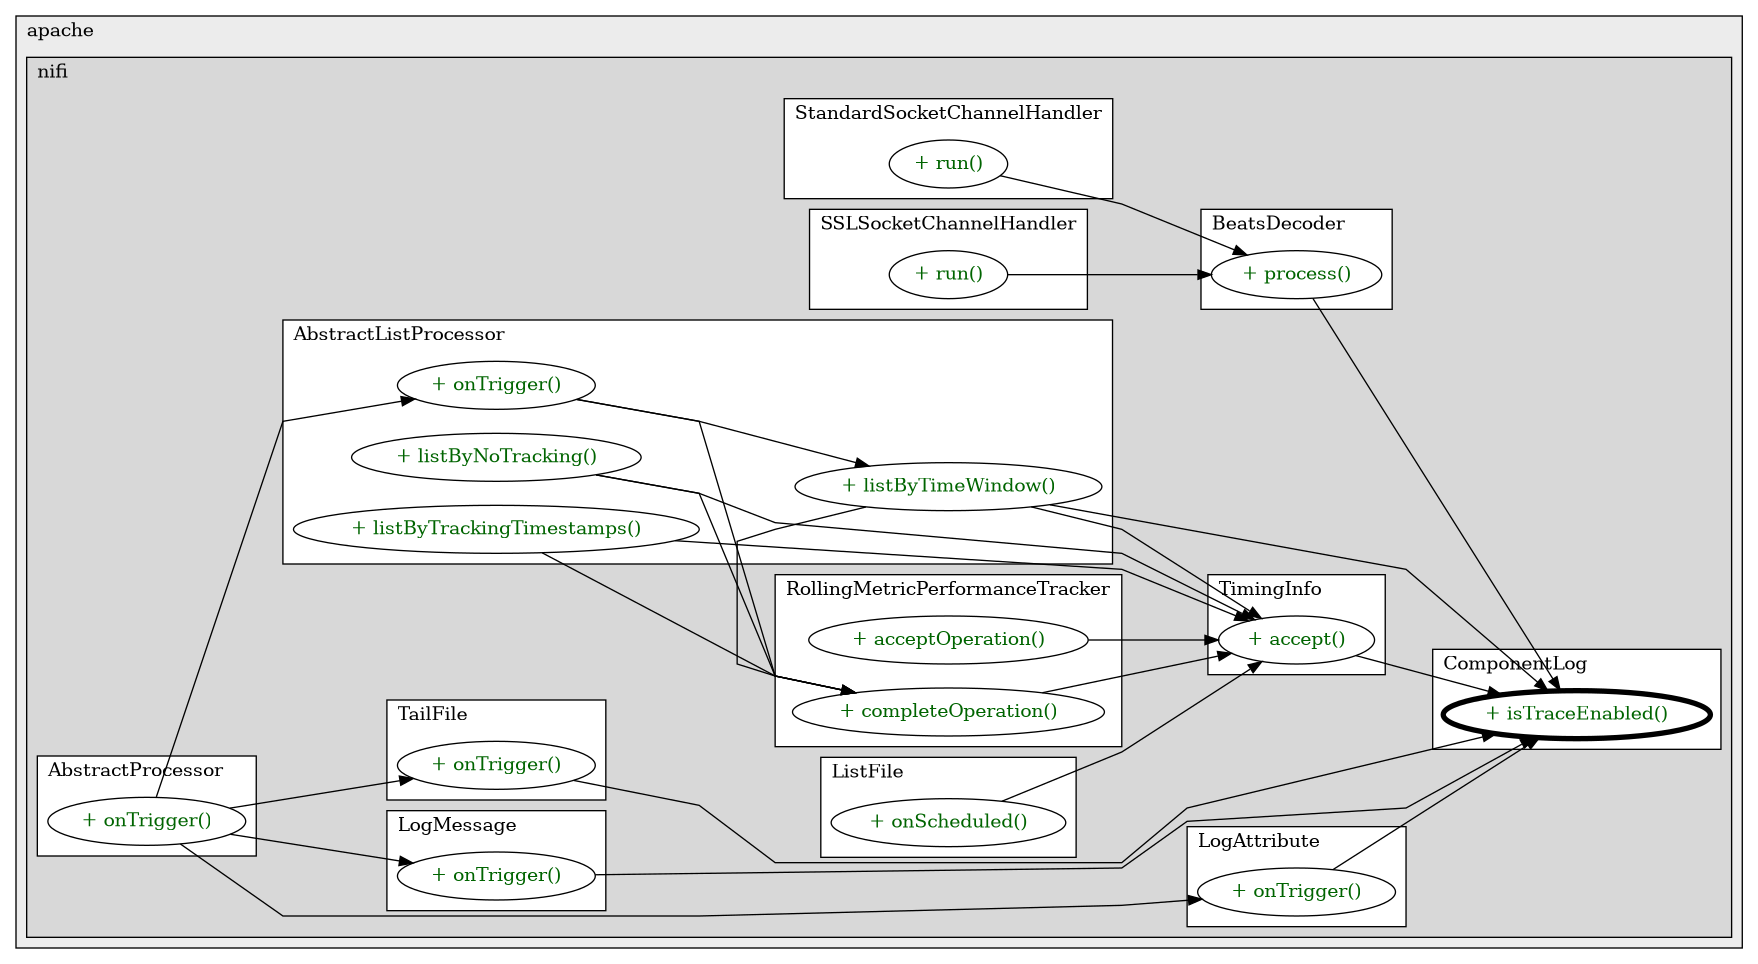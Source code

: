 @startuml

/' diagram meta data start
config=CallConfiguration;
{
  "rootMethod": "org.apache.nifi.logging.ComponentLog#isTraceEnabled()",
  "projectClassification": {
    "searchMode": "OpenProject", // OpenProject, AllProjects
    "includedProjects": "",
    "pathEndKeywords": "*.impl",
    "isClientPath": "",
    "isClientName": "",
    "isTestPath": "",
    "isTestName": "",
    "isMappingPath": "",
    "isMappingName": "",
    "isDataAccessPath": "",
    "isDataAccessName": "",
    "isDataStructurePath": "",
    "isDataStructureName": "",
    "isInterfaceStructuresPath": "",
    "isInterfaceStructuresName": "",
    "isEntryPointPath": "",
    "isEntryPointName": ""
  },
  "graphRestriction": {
    "classPackageExcludeFilter": "",
    "classPackageIncludeFilter": "",
    "classNameExcludeFilter": "",
    "classNameIncludeFilter": "",
    "methodNameExcludeFilter": "",
    "methodNameIncludeFilter": "",
    "removeByInheritance": "", // inheritance/annotation based filtering is done in a second step
    "removeByAnnotation": "",
    "removeByClassPackage": "", // cleanup the graph after inheritance/annotation based filtering is done
    "removeByClassName": "",
    "cutMappings": false,
    "cutEnum": true,
    "cutTests": true,
    "cutClient": true,
    "cutDataAccess": true,
    "cutInterfaceStructures": true,
    "cutDataStructures": true,
    "cutGetterAndSetter": true,
    "cutConstructors": true
  },
  "graphTraversal": {
    "forwardDepth": 3,
    "backwardDepth": 3,
    "classPackageExcludeFilter": "",
    "classPackageIncludeFilter": "",
    "classNameExcludeFilter": "",
    "classNameIncludeFilter": "",
    "methodNameExcludeFilter": "",
    "methodNameIncludeFilter": "",
    "hideMappings": false,
    "hideDataStructures": false,
    "hidePrivateMethods": true,
    "hideInterfaceCalls": true, // indirection: implementation -> interface (is hidden) -> implementation
    "onlyShowApplicationEntryPoints": false // root node is included
  },
  "details": {
    "aggregation": "GroupByClass", // ByClass, GroupByClass, None
    "showMethodParametersTypes": false,
    "showMethodParametersNames": false,
    "showMethodReturnType": false,
    "showPackageLevels": 2,
    "showCallOrder": false,
    "edgeMode": "MethodsOnly", // TypesOnly, MethodsOnly, TypesAndMethods, MethodsAndDirectTypeUsage
    "showDetailedClassStructure": false
  },
  "rootClass": "org.apache.nifi.logging.ComponentLog"
}
diagram meta data end '/



digraph g {
    rankdir="LR"
    splines=polyline
    

'nodes 
subgraph cluster_1411517106 { 
   	label=apache
	labeljust=l
	fillcolor="#ececec"
	style=filled
   
   subgraph cluster_781648802 { 
   	label=nifi
	labeljust=l
	fillcolor="#d8d8d8"
	style=filled
   
   subgraph cluster_1163379933 { 
   	label=StandardSocketChannelHandler
	labeljust=l
	fillcolor=white
	style=filled
   
   StandardSocketChannelHandler889177880XXXrun0[
	label="+ run()"
	style=filled
	fillcolor=white
	tooltip="StandardSocketChannelHandler

null"
	fontcolor=darkgreen
];
} 

subgraph cluster_1298576416 { 
   	label=SSLSocketChannelHandler
	labeljust=l
	fillcolor=white
	style=filled
   
   SSLSocketChannelHandler889177880XXXrun0[
	label="+ run()"
	style=filled
	fillcolor=white
	tooltip="SSLSocketChannelHandler

null"
	fontcolor=darkgreen
];
} 

subgraph cluster_1333728902 { 
   	label=AbstractProcessor
	labeljust=l
	fillcolor=white
	style=filled
   
   AbstractProcessor786985848XXXonTrigger1421322213[
	label="+ onTrigger()"
	style=filled
	fillcolor=white
	tooltip="AbstractProcessor

null"
	fontcolor=darkgreen
];
} 

subgraph cluster_1336242094 { 
   	label=TimingInfo
	labeljust=l
	fillcolor=white
	style=filled
   
   TimingInfo1456223176XXXaccept695942502[
	label="+ accept()"
	style=filled
	fillcolor=white
	tooltip="TimingInfo

null"
	fontcolor=darkgreen
];
} 

subgraph cluster_1456223176 { 
   	label=ListFile
	labeljust=l
	fillcolor=white
	style=filled
   
   ListFile470851760XXXonScheduled135384992[
	label="+ onScheduled()"
	style=filled
	fillcolor=white
	tooltip="ListFile

null"
	fontcolor=darkgreen
];
} 

subgraph cluster_1865804362 { 
   	label=LogAttribute
	labeljust=l
	fillcolor=white
	style=filled
   
   LogAttribute470851760XXXonTrigger1421322213[
	label="+ onTrigger()"
	style=filled
	fillcolor=white
	tooltip="LogAttribute

null"
	fontcolor=darkgreen
];
} 

subgraph cluster_1921211216 { 
   	label=ComponentLog
	labeljust=l
	fillcolor=white
	style=filled
   
   ComponentLog978875333XXXisTraceEnabled0[
	label="+ isTraceEnabled()"
	style=filled
	fillcolor=white
	tooltip="ComponentLog

null"
	penwidth=4
	fontcolor=darkgreen
];
} 

subgraph cluster_2038930503 { 
   	label=RollingMetricPerformanceTracker
	labeljust=l
	fillcolor=white
	style=filled
   
   RollingMetricPerformanceTracker1456223176XXXacceptOperation636727140[
	label="+ acceptOperation()"
	style=filled
	fillcolor=white
	tooltip="RollingMetricPerformanceTracker

null"
	fontcolor=darkgreen
];

RollingMetricPerformanceTracker1456223176XXXcompleteOperation2145352657[
	label="+ completeOperation()"
	style=filled
	fillcolor=white
	tooltip="RollingMetricPerformanceTracker

null"
	fontcolor=darkgreen
];
} 

subgraph cluster_320771679 { 
   	label=LogMessage
	labeljust=l
	fillcolor=white
	style=filled
   
   LogMessage470851760XXXonTrigger1421322213[
	label="+ onTrigger()"
	style=filled
	fillcolor=white
	tooltip="LogMessage

null"
	fontcolor=darkgreen
];
} 

subgraph cluster_69112404 { 
   	label=BeatsDecoder
	labeljust=l
	fillcolor=white
	style=filled
   
   BeatsDecoder178469449XXXprocess3039496[
	label="+ process()"
	style=filled
	fillcolor=white
	tooltip="BeatsDecoder

&#10;  Process the next byte from the channel, updating the builder and state accordingly.&#10; &#10;  @param currByte the next byte to process&#10;  @preturn true if a frame is ready to be retrieved, false otherwise&#10; "
	fontcolor=darkgreen
];
} 

subgraph cluster_797583082 { 
   	label=TailFile
	labeljust=l
	fillcolor=white
	style=filled
   
   TailFile470851760XXXonTrigger1421322213[
	label="+ onTrigger()"
	style=filled
	fillcolor=white
	tooltip="TailFile

null"
	fontcolor=darkgreen
];
} 

subgraph cluster_833282584 { 
   	label=AbstractListProcessor
	labeljust=l
	fillcolor=white
	style=filled
   
   AbstractListProcessor1549696020XXXlistByNoTracking1421322213[
	label="+ listByNoTracking()"
	style=filled
	fillcolor=white
	tooltip="AbstractListProcessor

null"
	fontcolor=darkgreen
];

AbstractListProcessor1549696020XXXlistByTimeWindow1421322213[
	label="+ listByTimeWindow()"
	style=filled
	fillcolor=white
	tooltip="AbstractListProcessor

null"
	fontcolor=darkgreen
];

AbstractListProcessor1549696020XXXlistByTrackingTimestamps1421322213[
	label="+ listByTrackingTimestamps()"
	style=filled
	fillcolor=white
	tooltip="AbstractListProcessor

null"
	fontcolor=darkgreen
];

AbstractListProcessor1549696020XXXonTrigger1421322213[
	label="+ onTrigger()"
	style=filled
	fillcolor=white
	tooltip="AbstractListProcessor

null"
	fontcolor=darkgreen
];
} 
} 
} 

'edges    
AbstractListProcessor1549696020XXXlistByNoTracking1421322213 -> RollingMetricPerformanceTracker1456223176XXXcompleteOperation2145352657;
AbstractListProcessor1549696020XXXlistByNoTracking1421322213 -> TimingInfo1456223176XXXaccept695942502;
AbstractListProcessor1549696020XXXlistByTimeWindow1421322213 -> ComponentLog978875333XXXisTraceEnabled0;
AbstractListProcessor1549696020XXXlistByTimeWindow1421322213 -> RollingMetricPerformanceTracker1456223176XXXcompleteOperation2145352657;
AbstractListProcessor1549696020XXXlistByTimeWindow1421322213 -> TimingInfo1456223176XXXaccept695942502;
AbstractListProcessor1549696020XXXlistByTrackingTimestamps1421322213 -> RollingMetricPerformanceTracker1456223176XXXcompleteOperation2145352657;
AbstractListProcessor1549696020XXXlistByTrackingTimestamps1421322213 -> TimingInfo1456223176XXXaccept695942502;
AbstractListProcessor1549696020XXXonTrigger1421322213 -> AbstractListProcessor1549696020XXXlistByTimeWindow1421322213;
AbstractListProcessor1549696020XXXonTrigger1421322213 -> RollingMetricPerformanceTracker1456223176XXXcompleteOperation2145352657;
AbstractProcessor786985848XXXonTrigger1421322213 -> AbstractListProcessor1549696020XXXonTrigger1421322213;
AbstractProcessor786985848XXXonTrigger1421322213 -> LogAttribute470851760XXXonTrigger1421322213;
AbstractProcessor786985848XXXonTrigger1421322213 -> LogMessage470851760XXXonTrigger1421322213;
AbstractProcessor786985848XXXonTrigger1421322213 -> TailFile470851760XXXonTrigger1421322213;
BeatsDecoder178469449XXXprocess3039496 -> ComponentLog978875333XXXisTraceEnabled0;
ListFile470851760XXXonScheduled135384992 -> TimingInfo1456223176XXXaccept695942502;
LogAttribute470851760XXXonTrigger1421322213 -> ComponentLog978875333XXXisTraceEnabled0;
LogMessage470851760XXXonTrigger1421322213 -> ComponentLog978875333XXXisTraceEnabled0;
RollingMetricPerformanceTracker1456223176XXXacceptOperation636727140 -> TimingInfo1456223176XXXaccept695942502;
RollingMetricPerformanceTracker1456223176XXXcompleteOperation2145352657 -> TimingInfo1456223176XXXaccept695942502;
SSLSocketChannelHandler889177880XXXrun0 -> BeatsDecoder178469449XXXprocess3039496;
StandardSocketChannelHandler889177880XXXrun0 -> BeatsDecoder178469449XXXprocess3039496;
TailFile470851760XXXonTrigger1421322213 -> ComponentLog978875333XXXisTraceEnabled0;
TimingInfo1456223176XXXaccept695942502 -> ComponentLog978875333XXXisTraceEnabled0;
    
}
@enduml